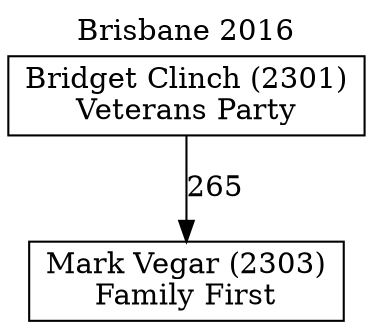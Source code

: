 // House preference flow
digraph "Mark Vegar (2303)_Brisbane_2016" {
	graph [label="Brisbane 2016" labelloc=t mclimit=10]
	node [shape=box]
	"Mark Vegar (2303)" [label="Mark Vegar (2303)
Family First"]
	"Bridget Clinch (2301)" [label="Bridget Clinch (2301)
Veterans Party"]
	"Bridget Clinch (2301)" -> "Mark Vegar (2303)" [label=265]
}
